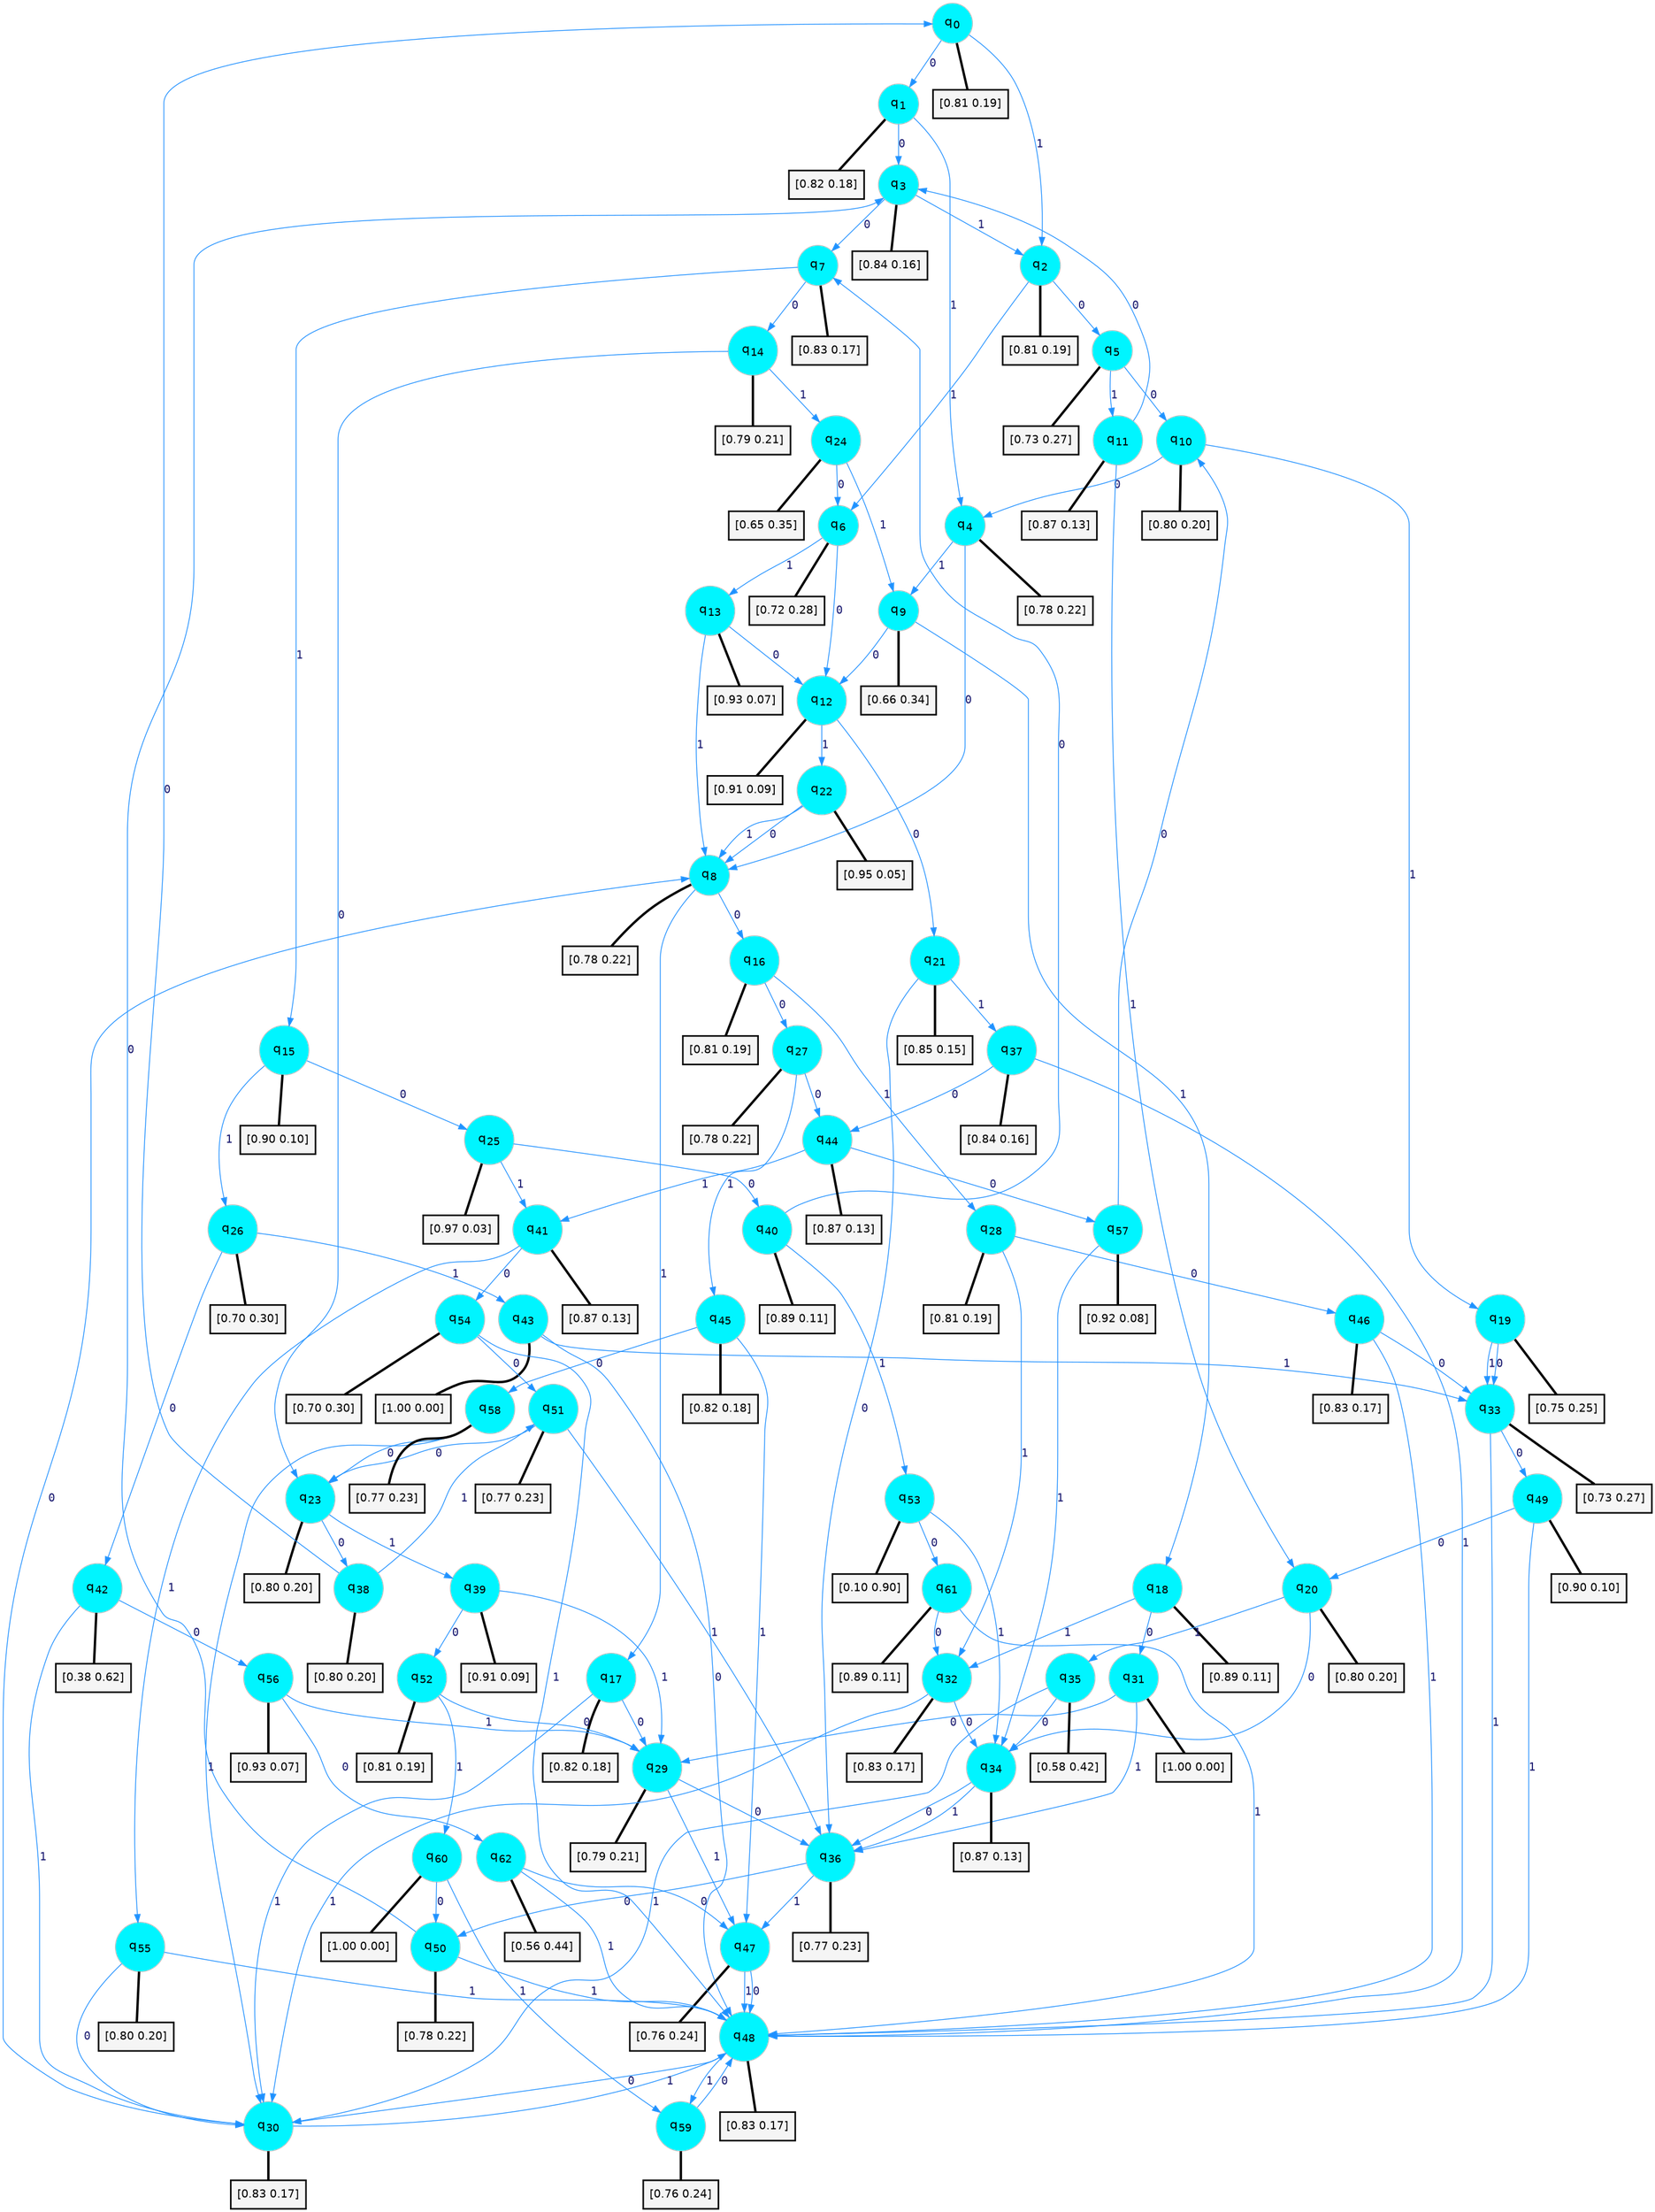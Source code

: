 digraph G {
graph [
bgcolor=transparent, dpi=300, rankdir=TD, size="40,25"];
node [
color=gray, fillcolor=turquoise1, fontcolor=black, fontname=Helvetica, fontsize=16, fontweight=bold, shape=circle, style=filled];
edge [
arrowsize=1, color=dodgerblue1, fontcolor=midnightblue, fontname=courier, fontweight=bold, penwidth=1, style=solid, weight=20];
0[label=<q<SUB>0</SUB>>];
1[label=<q<SUB>1</SUB>>];
2[label=<q<SUB>2</SUB>>];
3[label=<q<SUB>3</SUB>>];
4[label=<q<SUB>4</SUB>>];
5[label=<q<SUB>5</SUB>>];
6[label=<q<SUB>6</SUB>>];
7[label=<q<SUB>7</SUB>>];
8[label=<q<SUB>8</SUB>>];
9[label=<q<SUB>9</SUB>>];
10[label=<q<SUB>10</SUB>>];
11[label=<q<SUB>11</SUB>>];
12[label=<q<SUB>12</SUB>>];
13[label=<q<SUB>13</SUB>>];
14[label=<q<SUB>14</SUB>>];
15[label=<q<SUB>15</SUB>>];
16[label=<q<SUB>16</SUB>>];
17[label=<q<SUB>17</SUB>>];
18[label=<q<SUB>18</SUB>>];
19[label=<q<SUB>19</SUB>>];
20[label=<q<SUB>20</SUB>>];
21[label=<q<SUB>21</SUB>>];
22[label=<q<SUB>22</SUB>>];
23[label=<q<SUB>23</SUB>>];
24[label=<q<SUB>24</SUB>>];
25[label=<q<SUB>25</SUB>>];
26[label=<q<SUB>26</SUB>>];
27[label=<q<SUB>27</SUB>>];
28[label=<q<SUB>28</SUB>>];
29[label=<q<SUB>29</SUB>>];
30[label=<q<SUB>30</SUB>>];
31[label=<q<SUB>31</SUB>>];
32[label=<q<SUB>32</SUB>>];
33[label=<q<SUB>33</SUB>>];
34[label=<q<SUB>34</SUB>>];
35[label=<q<SUB>35</SUB>>];
36[label=<q<SUB>36</SUB>>];
37[label=<q<SUB>37</SUB>>];
38[label=<q<SUB>38</SUB>>];
39[label=<q<SUB>39</SUB>>];
40[label=<q<SUB>40</SUB>>];
41[label=<q<SUB>41</SUB>>];
42[label=<q<SUB>42</SUB>>];
43[label=<q<SUB>43</SUB>>];
44[label=<q<SUB>44</SUB>>];
45[label=<q<SUB>45</SUB>>];
46[label=<q<SUB>46</SUB>>];
47[label=<q<SUB>47</SUB>>];
48[label=<q<SUB>48</SUB>>];
49[label=<q<SUB>49</SUB>>];
50[label=<q<SUB>50</SUB>>];
51[label=<q<SUB>51</SUB>>];
52[label=<q<SUB>52</SUB>>];
53[label=<q<SUB>53</SUB>>];
54[label=<q<SUB>54</SUB>>];
55[label=<q<SUB>55</SUB>>];
56[label=<q<SUB>56</SUB>>];
57[label=<q<SUB>57</SUB>>];
58[label=<q<SUB>58</SUB>>];
59[label=<q<SUB>59</SUB>>];
60[label=<q<SUB>60</SUB>>];
61[label=<q<SUB>61</SUB>>];
62[label=<q<SUB>62</SUB>>];
63[label="[0.81 0.19]", shape=box,fontcolor=black, fontname=Helvetica, fontsize=14, penwidth=2, fillcolor=whitesmoke,color=black];
64[label="[0.82 0.18]", shape=box,fontcolor=black, fontname=Helvetica, fontsize=14, penwidth=2, fillcolor=whitesmoke,color=black];
65[label="[0.81 0.19]", shape=box,fontcolor=black, fontname=Helvetica, fontsize=14, penwidth=2, fillcolor=whitesmoke,color=black];
66[label="[0.84 0.16]", shape=box,fontcolor=black, fontname=Helvetica, fontsize=14, penwidth=2, fillcolor=whitesmoke,color=black];
67[label="[0.78 0.22]", shape=box,fontcolor=black, fontname=Helvetica, fontsize=14, penwidth=2, fillcolor=whitesmoke,color=black];
68[label="[0.73 0.27]", shape=box,fontcolor=black, fontname=Helvetica, fontsize=14, penwidth=2, fillcolor=whitesmoke,color=black];
69[label="[0.72 0.28]", shape=box,fontcolor=black, fontname=Helvetica, fontsize=14, penwidth=2, fillcolor=whitesmoke,color=black];
70[label="[0.83 0.17]", shape=box,fontcolor=black, fontname=Helvetica, fontsize=14, penwidth=2, fillcolor=whitesmoke,color=black];
71[label="[0.78 0.22]", shape=box,fontcolor=black, fontname=Helvetica, fontsize=14, penwidth=2, fillcolor=whitesmoke,color=black];
72[label="[0.66 0.34]", shape=box,fontcolor=black, fontname=Helvetica, fontsize=14, penwidth=2, fillcolor=whitesmoke,color=black];
73[label="[0.80 0.20]", shape=box,fontcolor=black, fontname=Helvetica, fontsize=14, penwidth=2, fillcolor=whitesmoke,color=black];
74[label="[0.87 0.13]", shape=box,fontcolor=black, fontname=Helvetica, fontsize=14, penwidth=2, fillcolor=whitesmoke,color=black];
75[label="[0.91 0.09]", shape=box,fontcolor=black, fontname=Helvetica, fontsize=14, penwidth=2, fillcolor=whitesmoke,color=black];
76[label="[0.93 0.07]", shape=box,fontcolor=black, fontname=Helvetica, fontsize=14, penwidth=2, fillcolor=whitesmoke,color=black];
77[label="[0.79 0.21]", shape=box,fontcolor=black, fontname=Helvetica, fontsize=14, penwidth=2, fillcolor=whitesmoke,color=black];
78[label="[0.90 0.10]", shape=box,fontcolor=black, fontname=Helvetica, fontsize=14, penwidth=2, fillcolor=whitesmoke,color=black];
79[label="[0.81 0.19]", shape=box,fontcolor=black, fontname=Helvetica, fontsize=14, penwidth=2, fillcolor=whitesmoke,color=black];
80[label="[0.82 0.18]", shape=box,fontcolor=black, fontname=Helvetica, fontsize=14, penwidth=2, fillcolor=whitesmoke,color=black];
81[label="[0.89 0.11]", shape=box,fontcolor=black, fontname=Helvetica, fontsize=14, penwidth=2, fillcolor=whitesmoke,color=black];
82[label="[0.75 0.25]", shape=box,fontcolor=black, fontname=Helvetica, fontsize=14, penwidth=2, fillcolor=whitesmoke,color=black];
83[label="[0.80 0.20]", shape=box,fontcolor=black, fontname=Helvetica, fontsize=14, penwidth=2, fillcolor=whitesmoke,color=black];
84[label="[0.85 0.15]", shape=box,fontcolor=black, fontname=Helvetica, fontsize=14, penwidth=2, fillcolor=whitesmoke,color=black];
85[label="[0.95 0.05]", shape=box,fontcolor=black, fontname=Helvetica, fontsize=14, penwidth=2, fillcolor=whitesmoke,color=black];
86[label="[0.80 0.20]", shape=box,fontcolor=black, fontname=Helvetica, fontsize=14, penwidth=2, fillcolor=whitesmoke,color=black];
87[label="[0.65 0.35]", shape=box,fontcolor=black, fontname=Helvetica, fontsize=14, penwidth=2, fillcolor=whitesmoke,color=black];
88[label="[0.97 0.03]", shape=box,fontcolor=black, fontname=Helvetica, fontsize=14, penwidth=2, fillcolor=whitesmoke,color=black];
89[label="[0.70 0.30]", shape=box,fontcolor=black, fontname=Helvetica, fontsize=14, penwidth=2, fillcolor=whitesmoke,color=black];
90[label="[0.78 0.22]", shape=box,fontcolor=black, fontname=Helvetica, fontsize=14, penwidth=2, fillcolor=whitesmoke,color=black];
91[label="[0.81 0.19]", shape=box,fontcolor=black, fontname=Helvetica, fontsize=14, penwidth=2, fillcolor=whitesmoke,color=black];
92[label="[0.79 0.21]", shape=box,fontcolor=black, fontname=Helvetica, fontsize=14, penwidth=2, fillcolor=whitesmoke,color=black];
93[label="[0.83 0.17]", shape=box,fontcolor=black, fontname=Helvetica, fontsize=14, penwidth=2, fillcolor=whitesmoke,color=black];
94[label="[1.00 0.00]", shape=box,fontcolor=black, fontname=Helvetica, fontsize=14, penwidth=2, fillcolor=whitesmoke,color=black];
95[label="[0.83 0.17]", shape=box,fontcolor=black, fontname=Helvetica, fontsize=14, penwidth=2, fillcolor=whitesmoke,color=black];
96[label="[0.73 0.27]", shape=box,fontcolor=black, fontname=Helvetica, fontsize=14, penwidth=2, fillcolor=whitesmoke,color=black];
97[label="[0.87 0.13]", shape=box,fontcolor=black, fontname=Helvetica, fontsize=14, penwidth=2, fillcolor=whitesmoke,color=black];
98[label="[0.58 0.42]", shape=box,fontcolor=black, fontname=Helvetica, fontsize=14, penwidth=2, fillcolor=whitesmoke,color=black];
99[label="[0.77 0.23]", shape=box,fontcolor=black, fontname=Helvetica, fontsize=14, penwidth=2, fillcolor=whitesmoke,color=black];
100[label="[0.84 0.16]", shape=box,fontcolor=black, fontname=Helvetica, fontsize=14, penwidth=2, fillcolor=whitesmoke,color=black];
101[label="[0.80 0.20]", shape=box,fontcolor=black, fontname=Helvetica, fontsize=14, penwidth=2, fillcolor=whitesmoke,color=black];
102[label="[0.91 0.09]", shape=box,fontcolor=black, fontname=Helvetica, fontsize=14, penwidth=2, fillcolor=whitesmoke,color=black];
103[label="[0.89 0.11]", shape=box,fontcolor=black, fontname=Helvetica, fontsize=14, penwidth=2, fillcolor=whitesmoke,color=black];
104[label="[0.87 0.13]", shape=box,fontcolor=black, fontname=Helvetica, fontsize=14, penwidth=2, fillcolor=whitesmoke,color=black];
105[label="[0.38 0.62]", shape=box,fontcolor=black, fontname=Helvetica, fontsize=14, penwidth=2, fillcolor=whitesmoke,color=black];
106[label="[1.00 0.00]", shape=box,fontcolor=black, fontname=Helvetica, fontsize=14, penwidth=2, fillcolor=whitesmoke,color=black];
107[label="[0.87 0.13]", shape=box,fontcolor=black, fontname=Helvetica, fontsize=14, penwidth=2, fillcolor=whitesmoke,color=black];
108[label="[0.82 0.18]", shape=box,fontcolor=black, fontname=Helvetica, fontsize=14, penwidth=2, fillcolor=whitesmoke,color=black];
109[label="[0.83 0.17]", shape=box,fontcolor=black, fontname=Helvetica, fontsize=14, penwidth=2, fillcolor=whitesmoke,color=black];
110[label="[0.76 0.24]", shape=box,fontcolor=black, fontname=Helvetica, fontsize=14, penwidth=2, fillcolor=whitesmoke,color=black];
111[label="[0.83 0.17]", shape=box,fontcolor=black, fontname=Helvetica, fontsize=14, penwidth=2, fillcolor=whitesmoke,color=black];
112[label="[0.90 0.10]", shape=box,fontcolor=black, fontname=Helvetica, fontsize=14, penwidth=2, fillcolor=whitesmoke,color=black];
113[label="[0.78 0.22]", shape=box,fontcolor=black, fontname=Helvetica, fontsize=14, penwidth=2, fillcolor=whitesmoke,color=black];
114[label="[0.77 0.23]", shape=box,fontcolor=black, fontname=Helvetica, fontsize=14, penwidth=2, fillcolor=whitesmoke,color=black];
115[label="[0.81 0.19]", shape=box,fontcolor=black, fontname=Helvetica, fontsize=14, penwidth=2, fillcolor=whitesmoke,color=black];
116[label="[0.10 0.90]", shape=box,fontcolor=black, fontname=Helvetica, fontsize=14, penwidth=2, fillcolor=whitesmoke,color=black];
117[label="[0.70 0.30]", shape=box,fontcolor=black, fontname=Helvetica, fontsize=14, penwidth=2, fillcolor=whitesmoke,color=black];
118[label="[0.80 0.20]", shape=box,fontcolor=black, fontname=Helvetica, fontsize=14, penwidth=2, fillcolor=whitesmoke,color=black];
119[label="[0.93 0.07]", shape=box,fontcolor=black, fontname=Helvetica, fontsize=14, penwidth=2, fillcolor=whitesmoke,color=black];
120[label="[0.92 0.08]", shape=box,fontcolor=black, fontname=Helvetica, fontsize=14, penwidth=2, fillcolor=whitesmoke,color=black];
121[label="[0.77 0.23]", shape=box,fontcolor=black, fontname=Helvetica, fontsize=14, penwidth=2, fillcolor=whitesmoke,color=black];
122[label="[0.76 0.24]", shape=box,fontcolor=black, fontname=Helvetica, fontsize=14, penwidth=2, fillcolor=whitesmoke,color=black];
123[label="[1.00 0.00]", shape=box,fontcolor=black, fontname=Helvetica, fontsize=14, penwidth=2, fillcolor=whitesmoke,color=black];
124[label="[0.89 0.11]", shape=box,fontcolor=black, fontname=Helvetica, fontsize=14, penwidth=2, fillcolor=whitesmoke,color=black];
125[label="[0.56 0.44]", shape=box,fontcolor=black, fontname=Helvetica, fontsize=14, penwidth=2, fillcolor=whitesmoke,color=black];
0->1 [label=0];
0->2 [label=1];
0->63 [arrowhead=none, penwidth=3,color=black];
1->3 [label=0];
1->4 [label=1];
1->64 [arrowhead=none, penwidth=3,color=black];
2->5 [label=0];
2->6 [label=1];
2->65 [arrowhead=none, penwidth=3,color=black];
3->7 [label=0];
3->2 [label=1];
3->66 [arrowhead=none, penwidth=3,color=black];
4->8 [label=0];
4->9 [label=1];
4->67 [arrowhead=none, penwidth=3,color=black];
5->10 [label=0];
5->11 [label=1];
5->68 [arrowhead=none, penwidth=3,color=black];
6->12 [label=0];
6->13 [label=1];
6->69 [arrowhead=none, penwidth=3,color=black];
7->14 [label=0];
7->15 [label=1];
7->70 [arrowhead=none, penwidth=3,color=black];
8->16 [label=0];
8->17 [label=1];
8->71 [arrowhead=none, penwidth=3,color=black];
9->12 [label=0];
9->18 [label=1];
9->72 [arrowhead=none, penwidth=3,color=black];
10->4 [label=0];
10->19 [label=1];
10->73 [arrowhead=none, penwidth=3,color=black];
11->3 [label=0];
11->20 [label=1];
11->74 [arrowhead=none, penwidth=3,color=black];
12->21 [label=0];
12->22 [label=1];
12->75 [arrowhead=none, penwidth=3,color=black];
13->12 [label=0];
13->8 [label=1];
13->76 [arrowhead=none, penwidth=3,color=black];
14->23 [label=0];
14->24 [label=1];
14->77 [arrowhead=none, penwidth=3,color=black];
15->25 [label=0];
15->26 [label=1];
15->78 [arrowhead=none, penwidth=3,color=black];
16->27 [label=0];
16->28 [label=1];
16->79 [arrowhead=none, penwidth=3,color=black];
17->29 [label=0];
17->30 [label=1];
17->80 [arrowhead=none, penwidth=3,color=black];
18->31 [label=0];
18->32 [label=1];
18->81 [arrowhead=none, penwidth=3,color=black];
19->33 [label=0];
19->33 [label=1];
19->82 [arrowhead=none, penwidth=3,color=black];
20->34 [label=0];
20->35 [label=1];
20->83 [arrowhead=none, penwidth=3,color=black];
21->36 [label=0];
21->37 [label=1];
21->84 [arrowhead=none, penwidth=3,color=black];
22->8 [label=0];
22->8 [label=1];
22->85 [arrowhead=none, penwidth=3,color=black];
23->38 [label=0];
23->39 [label=1];
23->86 [arrowhead=none, penwidth=3,color=black];
24->6 [label=0];
24->9 [label=1];
24->87 [arrowhead=none, penwidth=3,color=black];
25->40 [label=0];
25->41 [label=1];
25->88 [arrowhead=none, penwidth=3,color=black];
26->42 [label=0];
26->43 [label=1];
26->89 [arrowhead=none, penwidth=3,color=black];
27->44 [label=0];
27->45 [label=1];
27->90 [arrowhead=none, penwidth=3,color=black];
28->46 [label=0];
28->32 [label=1];
28->91 [arrowhead=none, penwidth=3,color=black];
29->36 [label=0];
29->47 [label=1];
29->92 [arrowhead=none, penwidth=3,color=black];
30->8 [label=0];
30->48 [label=1];
30->93 [arrowhead=none, penwidth=3,color=black];
31->29 [label=0];
31->36 [label=1];
31->94 [arrowhead=none, penwidth=3,color=black];
32->34 [label=0];
32->30 [label=1];
32->95 [arrowhead=none, penwidth=3,color=black];
33->49 [label=0];
33->48 [label=1];
33->96 [arrowhead=none, penwidth=3,color=black];
34->36 [label=0];
34->36 [label=1];
34->97 [arrowhead=none, penwidth=3,color=black];
35->34 [label=0];
35->30 [label=1];
35->98 [arrowhead=none, penwidth=3,color=black];
36->50 [label=0];
36->47 [label=1];
36->99 [arrowhead=none, penwidth=3,color=black];
37->44 [label=0];
37->48 [label=1];
37->100 [arrowhead=none, penwidth=3,color=black];
38->0 [label=0];
38->51 [label=1];
38->101 [arrowhead=none, penwidth=3,color=black];
39->52 [label=0];
39->29 [label=1];
39->102 [arrowhead=none, penwidth=3,color=black];
40->7 [label=0];
40->53 [label=1];
40->103 [arrowhead=none, penwidth=3,color=black];
41->54 [label=0];
41->55 [label=1];
41->104 [arrowhead=none, penwidth=3,color=black];
42->56 [label=0];
42->30 [label=1];
42->105 [arrowhead=none, penwidth=3,color=black];
43->48 [label=0];
43->33 [label=1];
43->106 [arrowhead=none, penwidth=3,color=black];
44->57 [label=0];
44->41 [label=1];
44->107 [arrowhead=none, penwidth=3,color=black];
45->58 [label=0];
45->47 [label=1];
45->108 [arrowhead=none, penwidth=3,color=black];
46->33 [label=0];
46->48 [label=1];
46->109 [arrowhead=none, penwidth=3,color=black];
47->48 [label=0];
47->48 [label=1];
47->110 [arrowhead=none, penwidth=3,color=black];
48->30 [label=0];
48->59 [label=1];
48->111 [arrowhead=none, penwidth=3,color=black];
49->20 [label=0];
49->48 [label=1];
49->112 [arrowhead=none, penwidth=3,color=black];
50->3 [label=0];
50->48 [label=1];
50->113 [arrowhead=none, penwidth=3,color=black];
51->23 [label=0];
51->36 [label=1];
51->114 [arrowhead=none, penwidth=3,color=black];
52->29 [label=0];
52->60 [label=1];
52->115 [arrowhead=none, penwidth=3,color=black];
53->61 [label=0];
53->34 [label=1];
53->116 [arrowhead=none, penwidth=3,color=black];
54->51 [label=0];
54->48 [label=1];
54->117 [arrowhead=none, penwidth=3,color=black];
55->30 [label=0];
55->48 [label=1];
55->118 [arrowhead=none, penwidth=3,color=black];
56->62 [label=0];
56->29 [label=1];
56->119 [arrowhead=none, penwidth=3,color=black];
57->10 [label=0];
57->34 [label=1];
57->120 [arrowhead=none, penwidth=3,color=black];
58->23 [label=0];
58->30 [label=1];
58->121 [arrowhead=none, penwidth=3,color=black];
59->48 [label=0];
59->122 [arrowhead=none, penwidth=3,color=black];
60->50 [label=0];
60->59 [label=1];
60->123 [arrowhead=none, penwidth=3,color=black];
61->32 [label=0];
61->48 [label=1];
61->124 [arrowhead=none, penwidth=3,color=black];
62->47 [label=0];
62->48 [label=1];
62->125 [arrowhead=none, penwidth=3,color=black];
}
